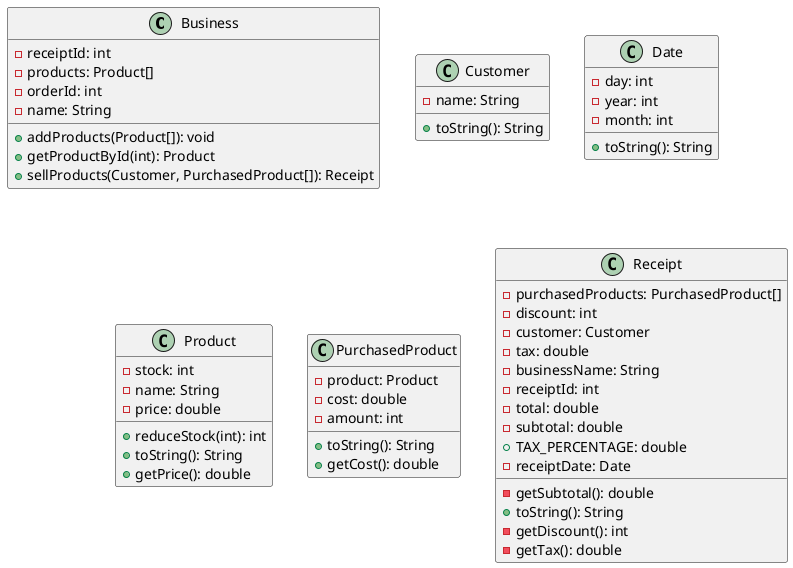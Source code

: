 @startuml
class Business {
  - receiptId: int
  - products: Product[]
  - orderId: int
  - name: String
  + addProducts(Product[]): void
  + getProductById(int): Product
  + sellProducts(Customer, PurchasedProduct[]): Receipt
}
class Customer {
  - name: String
  + toString(): String
}
class Date {
  - day: int
  - year: int
  - month: int
  + toString(): String
}
class Product {
  - stock: int
  - name: String
  - price: double
  + reduceStock(int): int
  + toString(): String
  + getPrice(): double
}
class PurchasedProduct {
  - product: Product
  - cost: double
  - amount: int
  + toString(): String
  + getCost(): double
}
class Receipt {
  - purchasedProducts: PurchasedProduct[]
  - discount: int
  - customer: Customer
  - tax: double
  - businessName: String
  - receiptId: int
  - total: double
  - subtotal: double
  + TAX_PERCENTAGE: double
  - receiptDate: Date
  - getSubtotal(): double
  + toString(): String
  - getDiscount(): int
  - getTax(): double
}
@enduml
